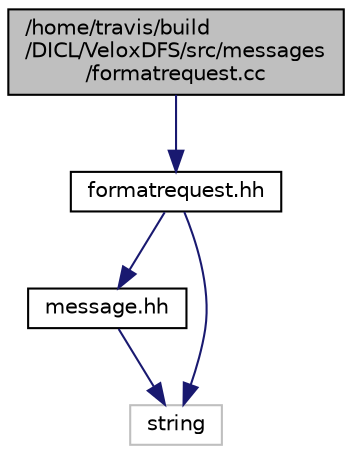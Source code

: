 digraph "/home/travis/build/DICL/VeloxDFS/src/messages/formatrequest.cc"
{
  edge [fontname="Helvetica",fontsize="10",labelfontname="Helvetica",labelfontsize="10"];
  node [fontname="Helvetica",fontsize="10",shape=record];
  Node1 [label="/home/travis/build\l/DICL/VeloxDFS/src/messages\l/formatrequest.cc",height=0.2,width=0.4,color="black", fillcolor="grey75", style="filled" fontcolor="black"];
  Node1 -> Node2 [color="midnightblue",fontsize="10",style="solid",fontname="Helvetica"];
  Node2 [label="formatrequest.hh",height=0.2,width=0.4,color="black", fillcolor="white", style="filled",URL="$formatrequest_8hh.html"];
  Node2 -> Node3 [color="midnightblue",fontsize="10",style="solid",fontname="Helvetica"];
  Node3 [label="message.hh",height=0.2,width=0.4,color="black", fillcolor="white", style="filled",URL="$message_8hh.html"];
  Node3 -> Node4 [color="midnightblue",fontsize="10",style="solid",fontname="Helvetica"];
  Node4 [label="string",height=0.2,width=0.4,color="grey75", fillcolor="white", style="filled"];
  Node2 -> Node4 [color="midnightblue",fontsize="10",style="solid",fontname="Helvetica"];
}

